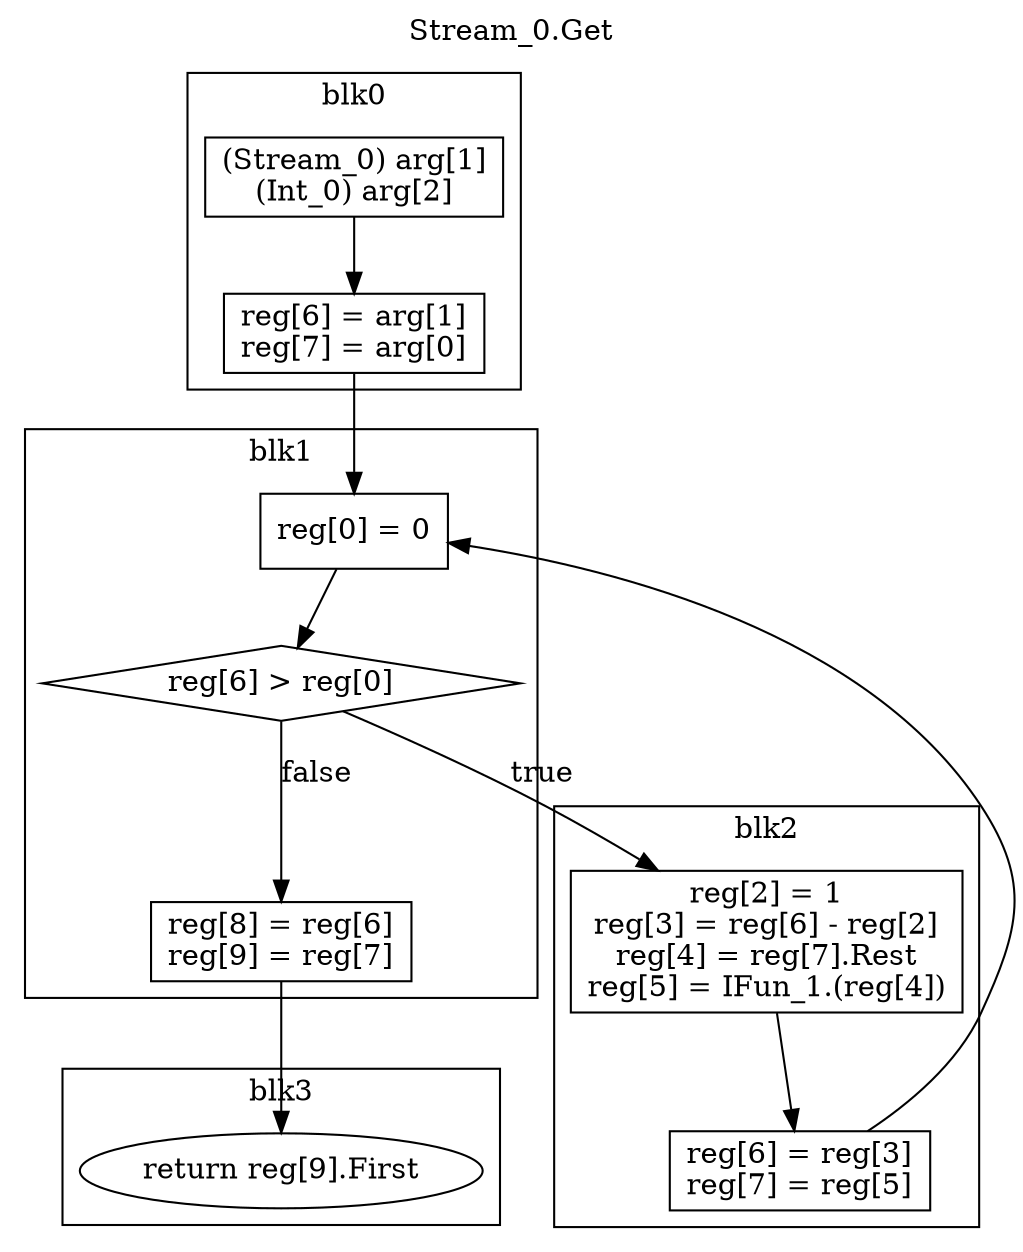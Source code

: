 digraph {
  rankdir=TB;
  b0_l0 -> b0_jmp
  b0_jmp -> b1_l0
  b0_l0 [label="(Stream_0) arg[1]\n(Int_0) arg[2]\n", shape=box]
  b0_jmp [label="reg[6] = arg[1]\nreg[7] = arg[0]\n", shape=box]
  subgraph cluster_b0 {
    label = "blk0";
    b0_l0;
    b0_jmp;
  }
  b1_l0 -> b1_cond
  b1_cond [label="reg[6] > reg[0]", shape=diamond]
  b1_cond -> b2_l0 [label="true"]
  b1_cond -> b1_false [label="false"]
  b1_false -> b3_l0 
  b1_l0 [label="reg[0] = 0\n", shape=box]
  b1_false [label="reg[8] = reg[6]\nreg[9] = reg[7]\n", shape=box]
  subgraph cluster_b1 {
    label = "blk1";
    b1_l0;
    b1_cond;
    b1_false;
  }
  b2_l0 -> b2_jmp
  b2_jmp -> b1_l0
  b2_l0 [label="reg[2] = 1\nreg[3] = reg[6] - reg[2]\nreg[4] = reg[7].Rest\nreg[5] = IFun_1.(reg[4])\n", shape=box]
  b2_jmp [label="reg[6] = reg[3]\nreg[7] = reg[5]\n", shape=box]
  subgraph cluster_b2 {
    label = "blk2";
    b2_l0;
    b2_jmp;
  }
  b3_l0 [label="return reg[9].First"]
  subgraph cluster_b3 {
    label = "blk3";
    b3_l0;
  }
  labelloc="t"
  label="Stream_0.Get"
}